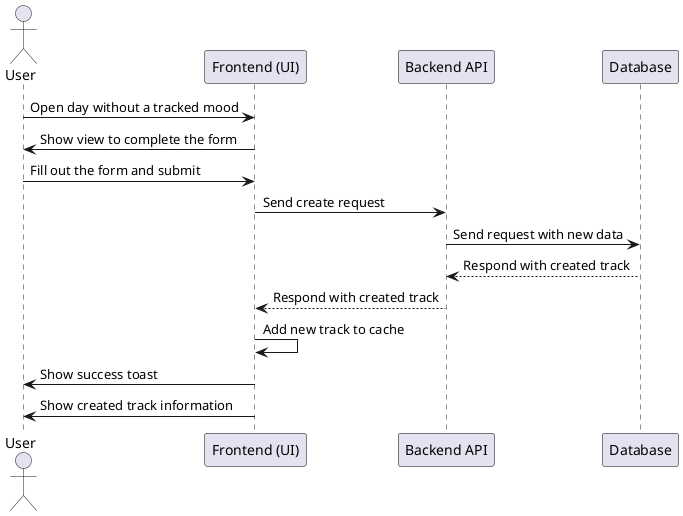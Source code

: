 @startuml

skinparam participant {
    FontColor black
    BorderColor black
}

actor User

participant "Frontend (UI)" as UI
participant "Backend API" as API
participant "Database" as DB

User -> UI : Open day without a tracked mood
UI -> User : Show view to complete the form

User -> UI : Fill out the form and submit
UI -> API : Send create request
API -> DB : Send request with new data
DB --> API : Respond with created track
API --> UI : Respond with created track

UI -> UI : Add new track to cache
UI -> User : Show success toast
UI -> User : Show created track information

@enduml

